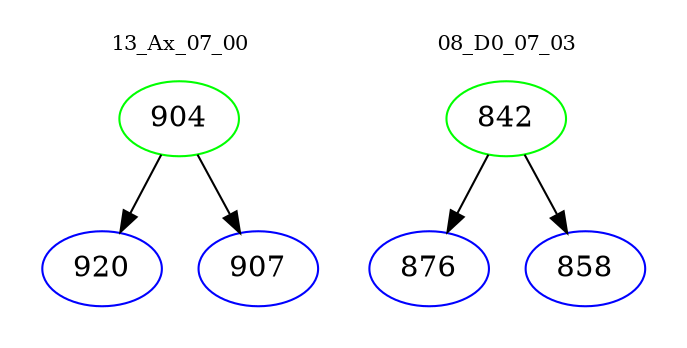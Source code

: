 digraph{
subgraph cluster_0 {
color = white
label = "13_Ax_07_00";
fontsize=10;
T0_904 [label="904", color="green"]
T0_904 -> T0_920 [color="black"]
T0_920 [label="920", color="blue"]
T0_904 -> T0_907 [color="black"]
T0_907 [label="907", color="blue"]
}
subgraph cluster_1 {
color = white
label = "08_D0_07_03";
fontsize=10;
T1_842 [label="842", color="green"]
T1_842 -> T1_876 [color="black"]
T1_876 [label="876", color="blue"]
T1_842 -> T1_858 [color="black"]
T1_858 [label="858", color="blue"]
}
}
